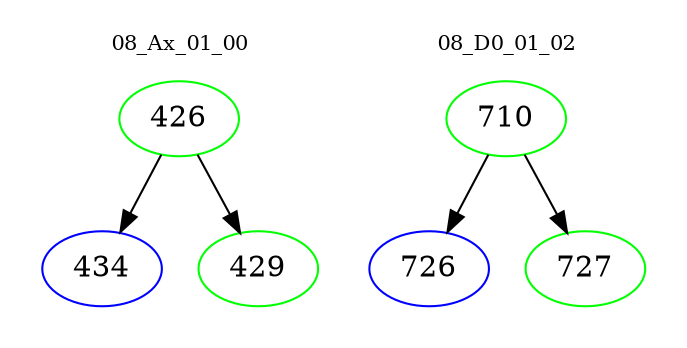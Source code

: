 digraph{
subgraph cluster_0 {
color = white
label = "08_Ax_01_00";
fontsize=10;
T0_426 [label="426", color="green"]
T0_426 -> T0_434 [color="black"]
T0_434 [label="434", color="blue"]
T0_426 -> T0_429 [color="black"]
T0_429 [label="429", color="green"]
}
subgraph cluster_1 {
color = white
label = "08_D0_01_02";
fontsize=10;
T1_710 [label="710", color="green"]
T1_710 -> T1_726 [color="black"]
T1_726 [label="726", color="blue"]
T1_710 -> T1_727 [color="black"]
T1_727 [label="727", color="green"]
}
}
